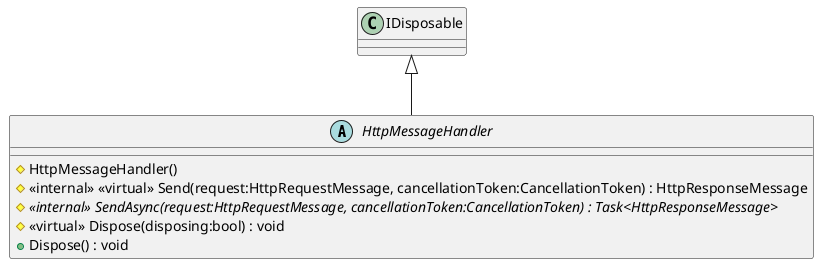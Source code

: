 @startuml
abstract class HttpMessageHandler {
    # HttpMessageHandler()
    # <<internal>> <<virtual>> Send(request:HttpRequestMessage, cancellationToken:CancellationToken) : HttpResponseMessage
    # <<internal>> {abstract} SendAsync(request:HttpRequestMessage, cancellationToken:CancellationToken) : Task<HttpResponseMessage>
    # <<virtual>> Dispose(disposing:bool) : void
    + Dispose() : void
}
IDisposable <|-- HttpMessageHandler
@enduml

